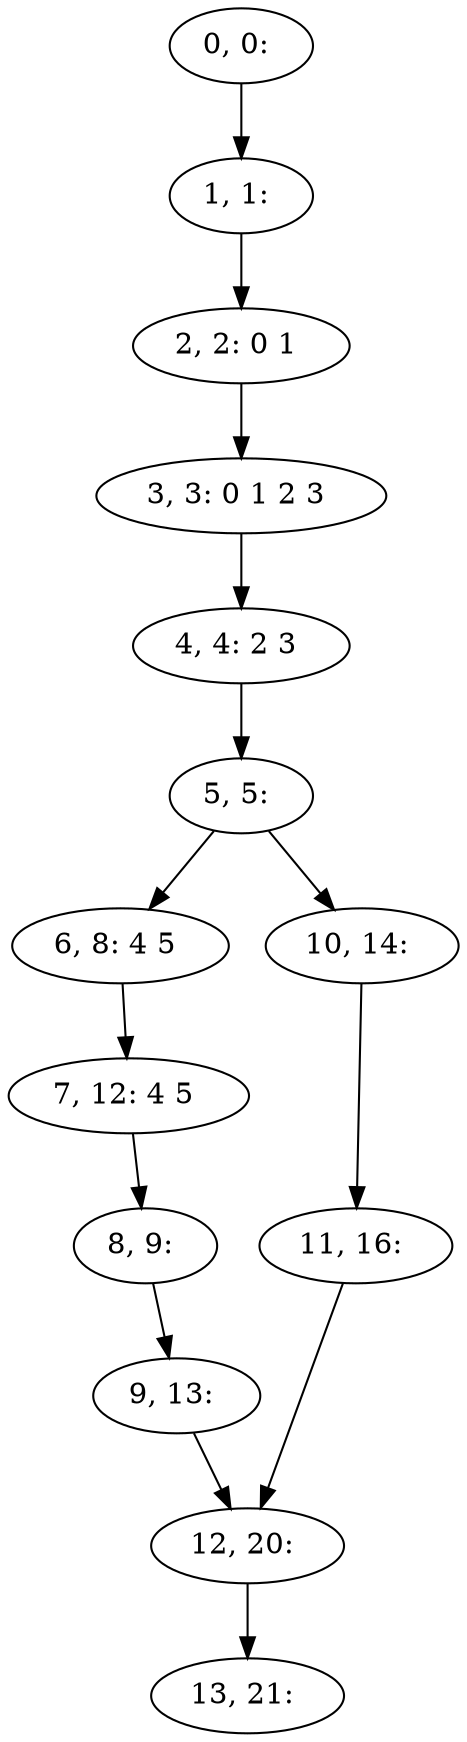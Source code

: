 digraph G {
0[label="0, 0: "];
1[label="1, 1: "];
2[label="2, 2: 0 1 "];
3[label="3, 3: 0 1 2 3 "];
4[label="4, 4: 2 3 "];
5[label="5, 5: "];
6[label="6, 8: 4 5 "];
7[label="7, 12: 4 5 "];
8[label="8, 9: "];
9[label="9, 13: "];
10[label="10, 14: "];
11[label="11, 16: "];
12[label="12, 20: "];
13[label="13, 21: "];
0->1 ;
1->2 ;
2->3 ;
3->4 ;
4->5 ;
5->6 ;
5->10 ;
6->7 ;
7->8 ;
8->9 ;
9->12 ;
10->11 ;
11->12 ;
12->13 ;
}
